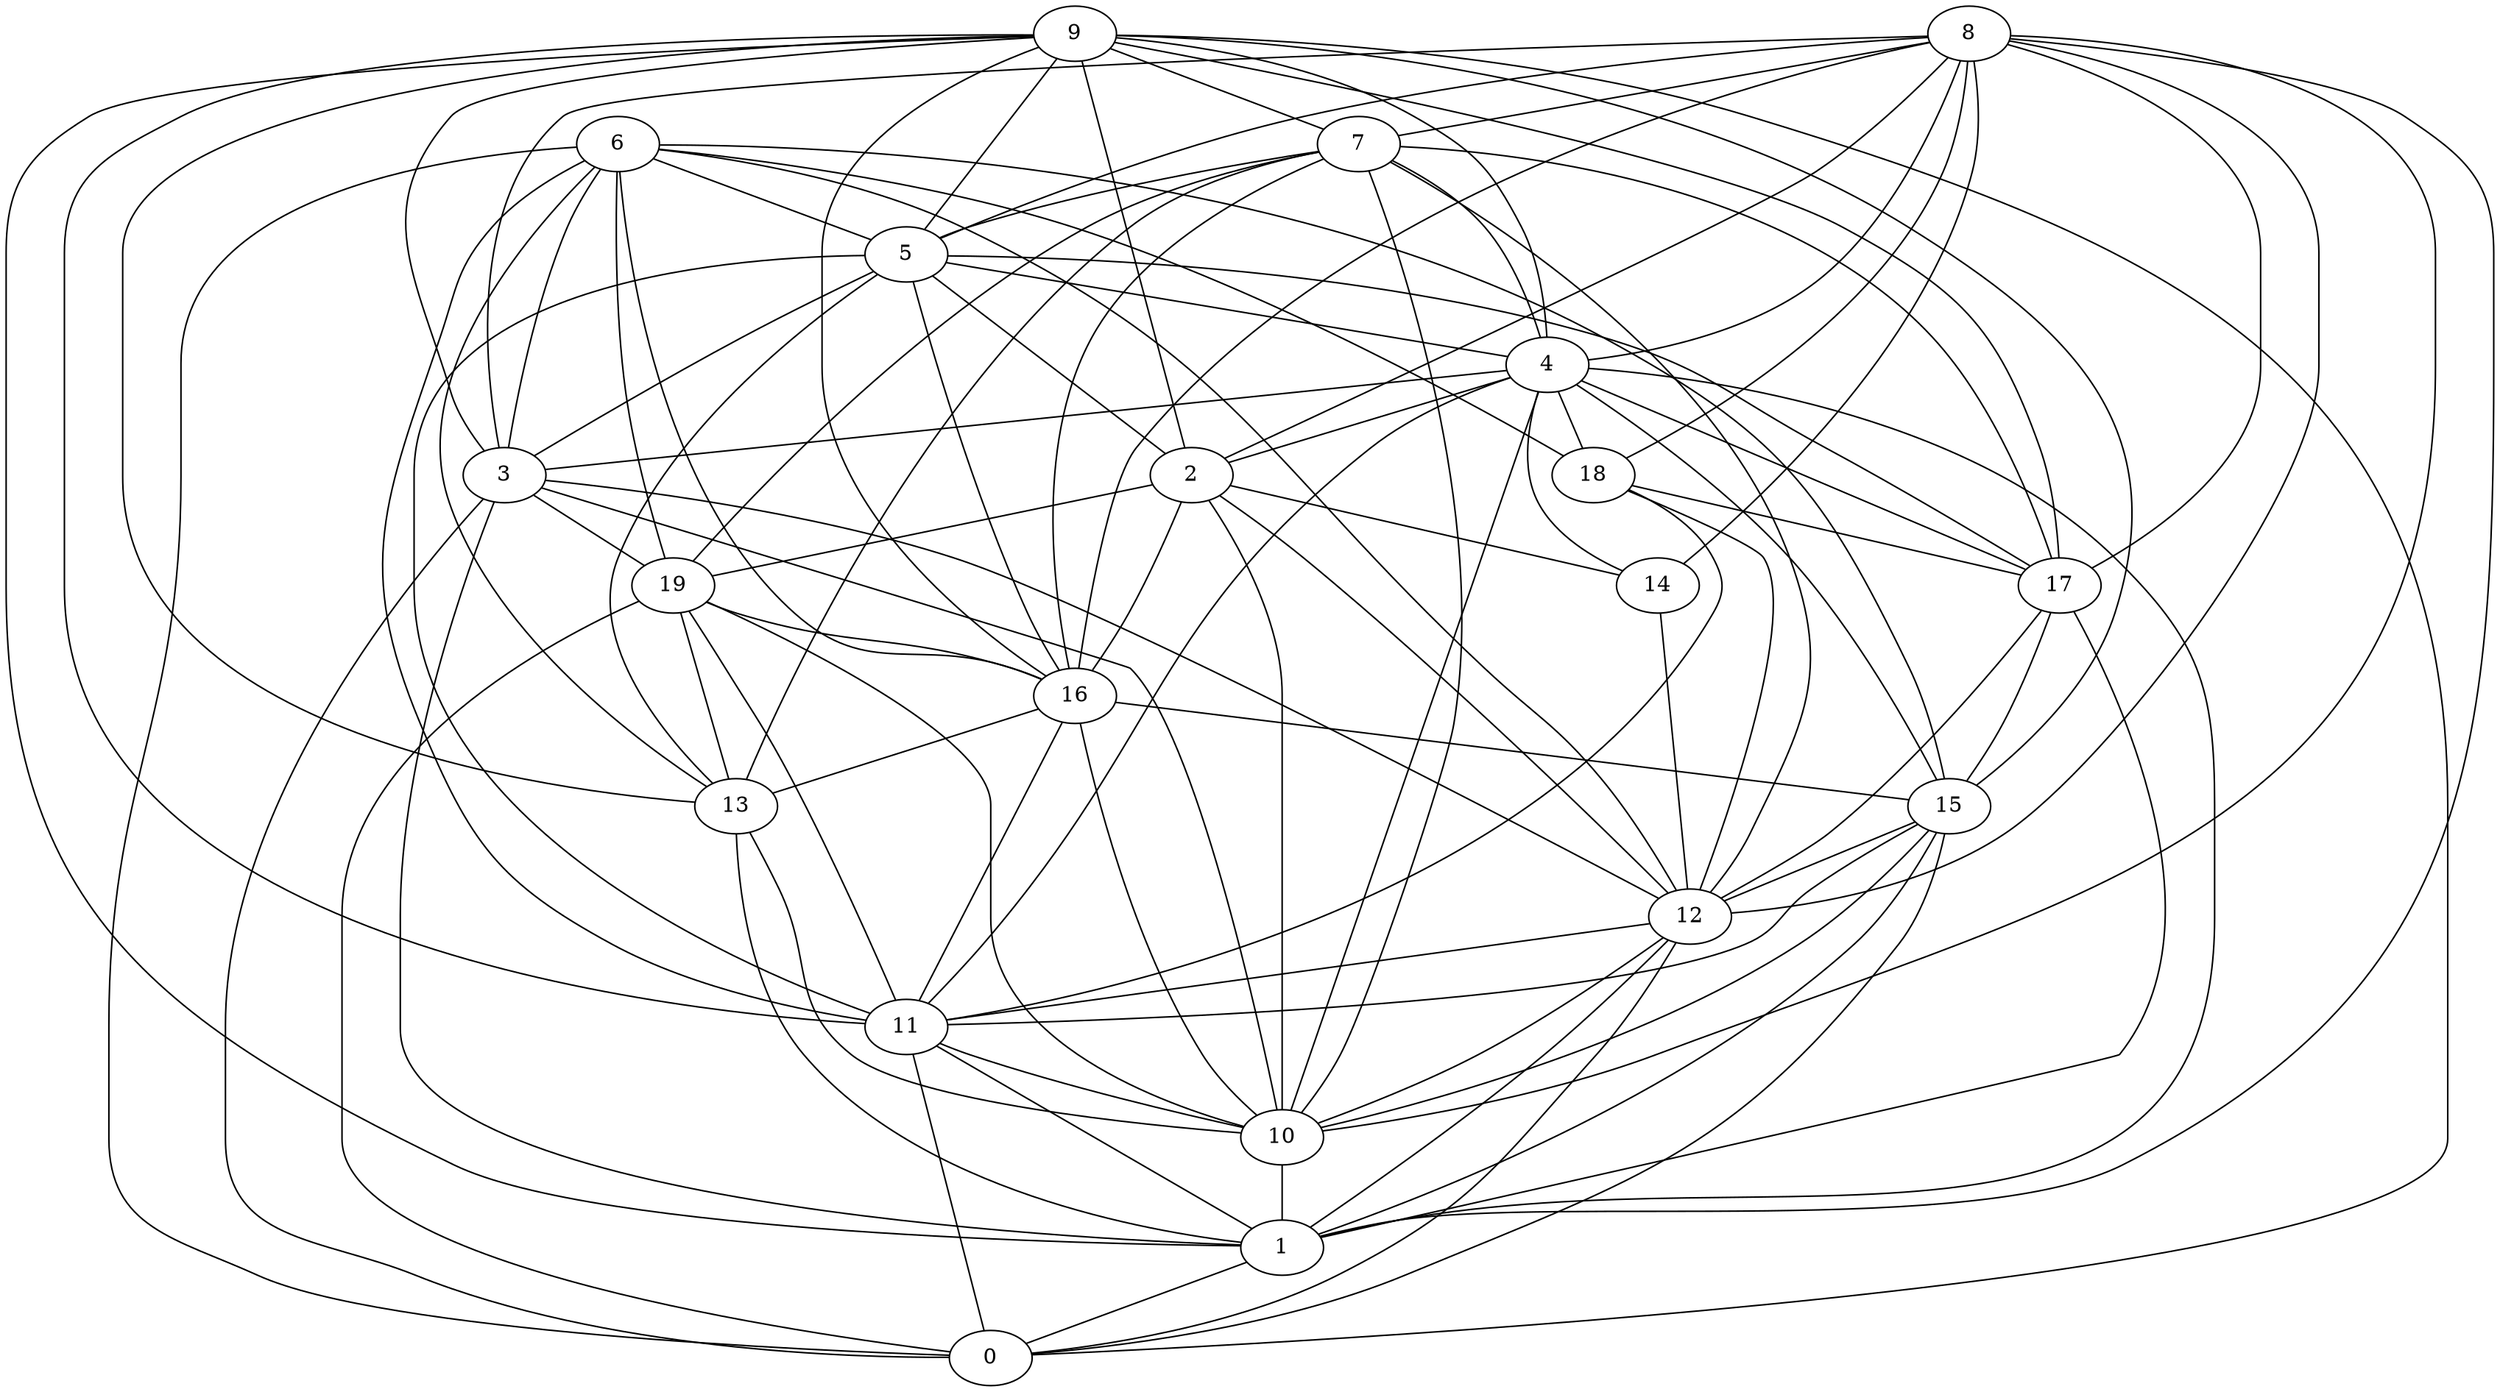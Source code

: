 digraph GG_graph {

subgraph G_graph {
edge [color = black]
"4" -> "2" [dir = none]
"4" -> "11" [dir = none]
"4" -> "1" [dir = none]
"4" -> "3" [dir = none]
"4" -> "10" [dir = none]
"4" -> "17" [dir = none]
"2" -> "10" [dir = none]
"2" -> "14" [dir = none]
"2" -> "16" [dir = none]
"17" -> "12" [dir = none]
"7" -> "13" [dir = none]
"7" -> "16" [dir = none]
"14" -> "12" [dir = none]
"12" -> "11" [dir = none]
"11" -> "0" [dir = none]
"11" -> "10" [dir = none]
"18" -> "12" [dir = none]
"18" -> "17" [dir = none]
"5" -> "2" [dir = none]
"5" -> "16" [dir = none]
"5" -> "11" [dir = none]
"5" -> "13" [dir = none]
"5" -> "3" [dir = none]
"9" -> "17" [dir = none]
"9" -> "11" [dir = none]
"9" -> "13" [dir = none]
"15" -> "0" [dir = none]
"15" -> "11" [dir = none]
"15" -> "1" [dir = none]
"6" -> "13" [dir = none]
"6" -> "19" [dir = none]
"6" -> "3" [dir = none]
"6" -> "18" [dir = none]
"6" -> "0" [dir = none]
"19" -> "13" [dir = none]
"8" -> "1" [dir = none]
"8" -> "16" [dir = none]
"16" -> "10" [dir = none]
"15" -> "12" [dir = none]
"9" -> "15" [dir = none]
"3" -> "19" [dir = none]
"16" -> "15" [dir = none]
"4" -> "15" [dir = none]
"3" -> "0" [dir = none]
"8" -> "4" [dir = none]
"7" -> "19" [dir = none]
"8" -> "12" [dir = none]
"19" -> "0" [dir = none]
"5" -> "17" [dir = none]
"17" -> "1" [dir = none]
"2" -> "12" [dir = none]
"7" -> "10" [dir = none]
"6" -> "12" [dir = none]
"9" -> "4" [dir = none]
"13" -> "1" [dir = none]
"1" -> "0" [dir = none]
"4" -> "14" [dir = none]
"8" -> "10" [dir = none]
"10" -> "1" [dir = none]
"6" -> "11" [dir = none]
"7" -> "4" [dir = none]
"8" -> "7" [dir = none]
"12" -> "10" [dir = none]
"12" -> "0" [dir = none]
"6" -> "5" [dir = none]
"16" -> "11" [dir = none]
"9" -> "7" [dir = none]
"11" -> "1" [dir = none]
"6" -> "16" [dir = none]
"8" -> "3" [dir = none]
"8" -> "18" [dir = none]
"7" -> "5" [dir = none]
"5" -> "4" [dir = none]
"12" -> "1" [dir = none]
"9" -> "5" [dir = none]
"4" -> "18" [dir = none]
"8" -> "5" [dir = none]
"19" -> "10" [dir = none]
"8" -> "17" [dir = none]
"18" -> "11" [dir = none]
"9" -> "3" [dir = none]
"2" -> "19" [dir = none]
"16" -> "13" [dir = none]
"13" -> "10" [dir = none]
"8" -> "2" [dir = none]
"19" -> "16" [dir = none]
"17" -> "15" [dir = none]
"19" -> "11" [dir = none]
"9" -> "16" [dir = none]
"9" -> "0" [dir = none]
"3" -> "10" [dir = none]
"8" -> "14" [dir = none]
"6" -> "15" [dir = none]
"15" -> "10" [dir = none]
"9" -> "2" [dir = none]
"3" -> "1" [dir = none]
"9" -> "1" [dir = none]
"7" -> "12" [dir = none]
"7" -> "17" [dir = none]
"3" -> "12" [dir = none]
}

}
